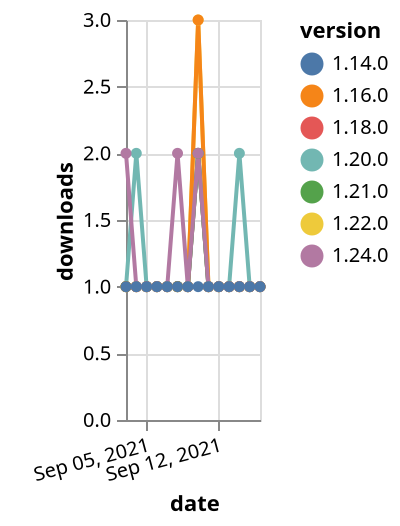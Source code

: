 {"$schema": "https://vega.github.io/schema/vega-lite/v5.json", "description": "A simple bar chart with embedded data.", "data": {"values": [{"date": "2021-09-03", "total": 173, "delta": 1, "version": "1.18.0"}, {"date": "2021-09-04", "total": 174, "delta": 1, "version": "1.18.0"}, {"date": "2021-09-05", "total": 175, "delta": 1, "version": "1.18.0"}, {"date": "2021-09-06", "total": 176, "delta": 1, "version": "1.18.0"}, {"date": "2021-09-07", "total": 177, "delta": 1, "version": "1.18.0"}, {"date": "2021-09-08", "total": 178, "delta": 1, "version": "1.18.0"}, {"date": "2021-09-09", "total": 179, "delta": 1, "version": "1.18.0"}, {"date": "2021-09-10", "total": 181, "delta": 2, "version": "1.18.0"}, {"date": "2021-09-11", "total": 182, "delta": 1, "version": "1.18.0"}, {"date": "2021-09-12", "total": 183, "delta": 1, "version": "1.18.0"}, {"date": "2021-09-13", "total": 184, "delta": 1, "version": "1.18.0"}, {"date": "2021-09-14", "total": 185, "delta": 1, "version": "1.18.0"}, {"date": "2021-09-15", "total": 186, "delta": 1, "version": "1.18.0"}, {"date": "2021-09-16", "total": 187, "delta": 1, "version": "1.18.0"}, {"date": "2021-09-03", "total": 168, "delta": 1, "version": "1.22.0"}, {"date": "2021-09-04", "total": 169, "delta": 1, "version": "1.22.0"}, {"date": "2021-09-05", "total": 170, "delta": 1, "version": "1.22.0"}, {"date": "2021-09-06", "total": 171, "delta": 1, "version": "1.22.0"}, {"date": "2021-09-07", "total": 172, "delta": 1, "version": "1.22.0"}, {"date": "2021-09-08", "total": 173, "delta": 1, "version": "1.22.0"}, {"date": "2021-09-09", "total": 174, "delta": 1, "version": "1.22.0"}, {"date": "2021-09-10", "total": 177, "delta": 3, "version": "1.22.0"}, {"date": "2021-09-11", "total": 178, "delta": 1, "version": "1.22.0"}, {"date": "2021-09-12", "total": 179, "delta": 1, "version": "1.22.0"}, {"date": "2021-09-13", "total": 180, "delta": 1, "version": "1.22.0"}, {"date": "2021-09-14", "total": 181, "delta": 1, "version": "1.22.0"}, {"date": "2021-09-15", "total": 182, "delta": 1, "version": "1.22.0"}, {"date": "2021-09-16", "total": 183, "delta": 1, "version": "1.22.0"}, {"date": "2021-09-03", "total": 144, "delta": 1, "version": "1.20.0"}, {"date": "2021-09-04", "total": 146, "delta": 2, "version": "1.20.0"}, {"date": "2021-09-05", "total": 147, "delta": 1, "version": "1.20.0"}, {"date": "2021-09-06", "total": 148, "delta": 1, "version": "1.20.0"}, {"date": "2021-09-07", "total": 149, "delta": 1, "version": "1.20.0"}, {"date": "2021-09-08", "total": 150, "delta": 1, "version": "1.20.0"}, {"date": "2021-09-09", "total": 151, "delta": 1, "version": "1.20.0"}, {"date": "2021-09-10", "total": 153, "delta": 2, "version": "1.20.0"}, {"date": "2021-09-11", "total": 154, "delta": 1, "version": "1.20.0"}, {"date": "2021-09-12", "total": 155, "delta": 1, "version": "1.20.0"}, {"date": "2021-09-13", "total": 156, "delta": 1, "version": "1.20.0"}, {"date": "2021-09-14", "total": 158, "delta": 2, "version": "1.20.0"}, {"date": "2021-09-15", "total": 159, "delta": 1, "version": "1.20.0"}, {"date": "2021-09-16", "total": 160, "delta": 1, "version": "1.20.0"}, {"date": "2021-09-03", "total": 135, "delta": 1, "version": "1.21.0"}, {"date": "2021-09-04", "total": 136, "delta": 1, "version": "1.21.0"}, {"date": "2021-09-05", "total": 137, "delta": 1, "version": "1.21.0"}, {"date": "2021-09-06", "total": 138, "delta": 1, "version": "1.21.0"}, {"date": "2021-09-07", "total": 139, "delta": 1, "version": "1.21.0"}, {"date": "2021-09-08", "total": 140, "delta": 1, "version": "1.21.0"}, {"date": "2021-09-09", "total": 141, "delta": 1, "version": "1.21.0"}, {"date": "2021-09-10", "total": 143, "delta": 2, "version": "1.21.0"}, {"date": "2021-09-11", "total": 144, "delta": 1, "version": "1.21.0"}, {"date": "2021-09-12", "total": 145, "delta": 1, "version": "1.21.0"}, {"date": "2021-09-13", "total": 146, "delta": 1, "version": "1.21.0"}, {"date": "2021-09-14", "total": 147, "delta": 1, "version": "1.21.0"}, {"date": "2021-09-15", "total": 148, "delta": 1, "version": "1.21.0"}, {"date": "2021-09-16", "total": 149, "delta": 1, "version": "1.21.0"}, {"date": "2021-09-03", "total": 284, "delta": 1, "version": "1.16.0"}, {"date": "2021-09-04", "total": 285, "delta": 1, "version": "1.16.0"}, {"date": "2021-09-05", "total": 286, "delta": 1, "version": "1.16.0"}, {"date": "2021-09-06", "total": 287, "delta": 1, "version": "1.16.0"}, {"date": "2021-09-07", "total": 288, "delta": 1, "version": "1.16.0"}, {"date": "2021-09-08", "total": 289, "delta": 1, "version": "1.16.0"}, {"date": "2021-09-09", "total": 290, "delta": 1, "version": "1.16.0"}, {"date": "2021-09-10", "total": 293, "delta": 3, "version": "1.16.0"}, {"date": "2021-09-11", "total": 294, "delta": 1, "version": "1.16.0"}, {"date": "2021-09-12", "total": 295, "delta": 1, "version": "1.16.0"}, {"date": "2021-09-13", "total": 296, "delta": 1, "version": "1.16.0"}, {"date": "2021-09-14", "total": 297, "delta": 1, "version": "1.16.0"}, {"date": "2021-09-15", "total": 298, "delta": 1, "version": "1.16.0"}, {"date": "2021-09-16", "total": 299, "delta": 1, "version": "1.16.0"}, {"date": "2021-09-03", "total": 112, "delta": 2, "version": "1.24.0"}, {"date": "2021-09-04", "total": 113, "delta": 1, "version": "1.24.0"}, {"date": "2021-09-05", "total": 114, "delta": 1, "version": "1.24.0"}, {"date": "2021-09-06", "total": 115, "delta": 1, "version": "1.24.0"}, {"date": "2021-09-07", "total": 116, "delta": 1, "version": "1.24.0"}, {"date": "2021-09-08", "total": 118, "delta": 2, "version": "1.24.0"}, {"date": "2021-09-09", "total": 119, "delta": 1, "version": "1.24.0"}, {"date": "2021-09-10", "total": 121, "delta": 2, "version": "1.24.0"}, {"date": "2021-09-11", "total": 122, "delta": 1, "version": "1.24.0"}, {"date": "2021-09-12", "total": 123, "delta": 1, "version": "1.24.0"}, {"date": "2021-09-13", "total": 124, "delta": 1, "version": "1.24.0"}, {"date": "2021-09-14", "total": 125, "delta": 1, "version": "1.24.0"}, {"date": "2021-09-15", "total": 126, "delta": 1, "version": "1.24.0"}, {"date": "2021-09-16", "total": 127, "delta": 1, "version": "1.24.0"}, {"date": "2021-09-03", "total": 223, "delta": 1, "version": "1.14.0"}, {"date": "2021-09-04", "total": 224, "delta": 1, "version": "1.14.0"}, {"date": "2021-09-05", "total": 225, "delta": 1, "version": "1.14.0"}, {"date": "2021-09-06", "total": 226, "delta": 1, "version": "1.14.0"}, {"date": "2021-09-07", "total": 227, "delta": 1, "version": "1.14.0"}, {"date": "2021-09-08", "total": 228, "delta": 1, "version": "1.14.0"}, {"date": "2021-09-09", "total": 229, "delta": 1, "version": "1.14.0"}, {"date": "2021-09-10", "total": 230, "delta": 1, "version": "1.14.0"}, {"date": "2021-09-11", "total": 231, "delta": 1, "version": "1.14.0"}, {"date": "2021-09-12", "total": 232, "delta": 1, "version": "1.14.0"}, {"date": "2021-09-13", "total": 233, "delta": 1, "version": "1.14.0"}, {"date": "2021-09-14", "total": 234, "delta": 1, "version": "1.14.0"}, {"date": "2021-09-15", "total": 235, "delta": 1, "version": "1.14.0"}, {"date": "2021-09-16", "total": 236, "delta": 1, "version": "1.14.0"}]}, "width": "container", "mark": {"type": "line", "point": {"filled": true}}, "encoding": {"x": {"field": "date", "type": "temporal", "timeUnit": "yearmonthdate", "title": "date", "axis": {"labelAngle": -15}}, "y": {"field": "delta", "type": "quantitative", "title": "downloads"}, "color": {"field": "version", "type": "nominal"}, "tooltip": {"field": "delta"}}}